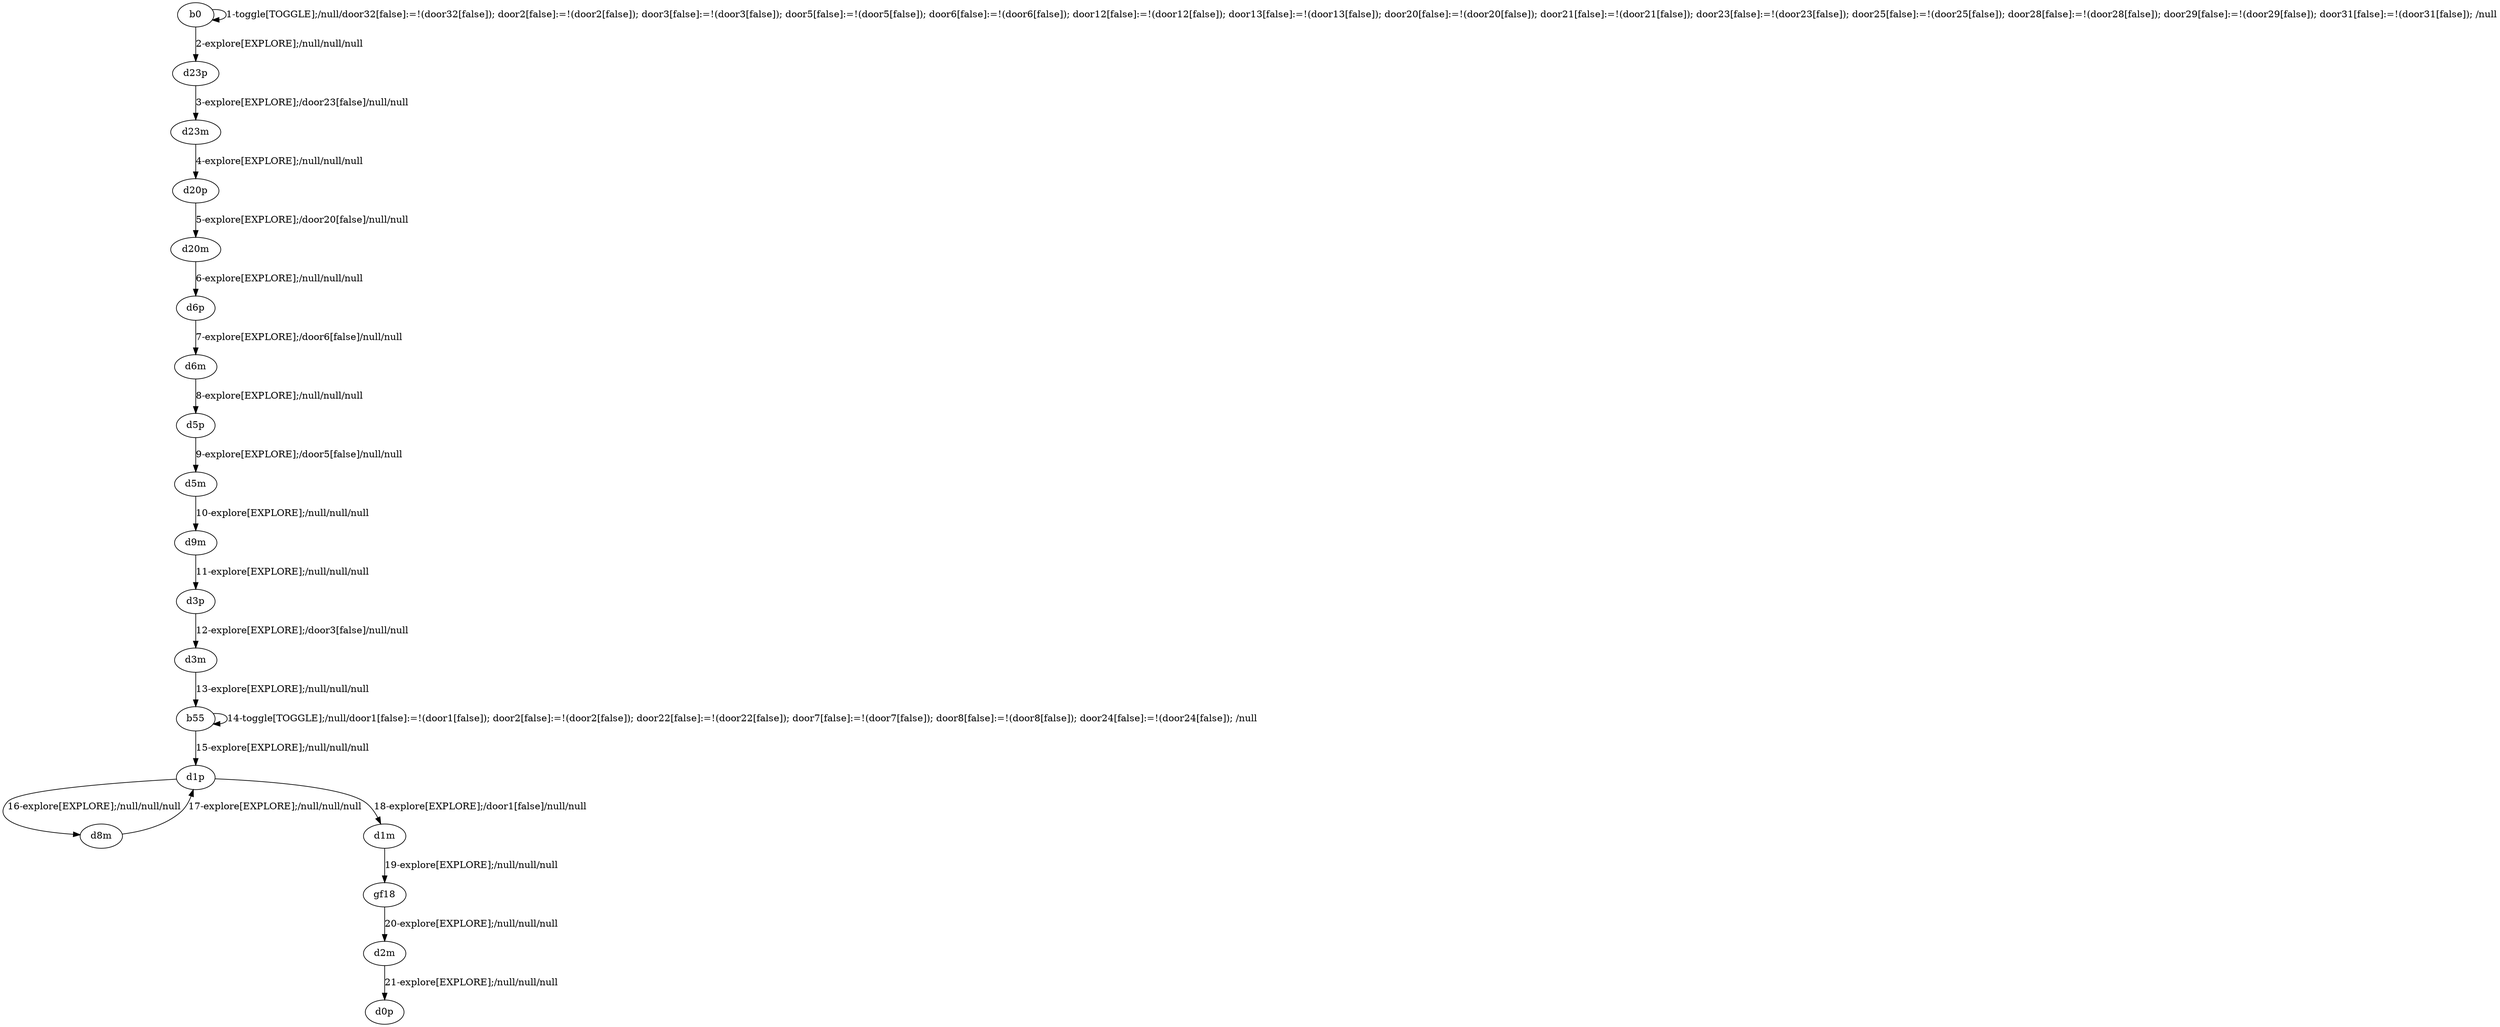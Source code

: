 # Total number of goals covered by this test: 1
# d2m --> d0p

digraph g {
"b0" -> "b0" [label = "1-toggle[TOGGLE];/null/door32[false]:=!(door32[false]); door2[false]:=!(door2[false]); door3[false]:=!(door3[false]); door5[false]:=!(door5[false]); door6[false]:=!(door6[false]); door12[false]:=!(door12[false]); door13[false]:=!(door13[false]); door20[false]:=!(door20[false]); door21[false]:=!(door21[false]); door23[false]:=!(door23[false]); door25[false]:=!(door25[false]); door28[false]:=!(door28[false]); door29[false]:=!(door29[false]); door31[false]:=!(door31[false]); /null"];
"b0" -> "d23p" [label = "2-explore[EXPLORE];/null/null/null"];
"d23p" -> "d23m" [label = "3-explore[EXPLORE];/door23[false]/null/null"];
"d23m" -> "d20p" [label = "4-explore[EXPLORE];/null/null/null"];
"d20p" -> "d20m" [label = "5-explore[EXPLORE];/door20[false]/null/null"];
"d20m" -> "d6p" [label = "6-explore[EXPLORE];/null/null/null"];
"d6p" -> "d6m" [label = "7-explore[EXPLORE];/door6[false]/null/null"];
"d6m" -> "d5p" [label = "8-explore[EXPLORE];/null/null/null"];
"d5p" -> "d5m" [label = "9-explore[EXPLORE];/door5[false]/null/null"];
"d5m" -> "d9m" [label = "10-explore[EXPLORE];/null/null/null"];
"d9m" -> "d3p" [label = "11-explore[EXPLORE];/null/null/null"];
"d3p" -> "d3m" [label = "12-explore[EXPLORE];/door3[false]/null/null"];
"d3m" -> "b55" [label = "13-explore[EXPLORE];/null/null/null"];
"b55" -> "b55" [label = "14-toggle[TOGGLE];/null/door1[false]:=!(door1[false]); door2[false]:=!(door2[false]); door22[false]:=!(door22[false]); door7[false]:=!(door7[false]); door8[false]:=!(door8[false]); door24[false]:=!(door24[false]); /null"];
"b55" -> "d1p" [label = "15-explore[EXPLORE];/null/null/null"];
"d1p" -> "d8m" [label = "16-explore[EXPLORE];/null/null/null"];
"d8m" -> "d1p" [label = "17-explore[EXPLORE];/null/null/null"];
"d1p" -> "d1m" [label = "18-explore[EXPLORE];/door1[false]/null/null"];
"d1m" -> "gf18" [label = "19-explore[EXPLORE];/null/null/null"];
"gf18" -> "d2m" [label = "20-explore[EXPLORE];/null/null/null"];
"d2m" -> "d0p" [label = "21-explore[EXPLORE];/null/null/null"];
}